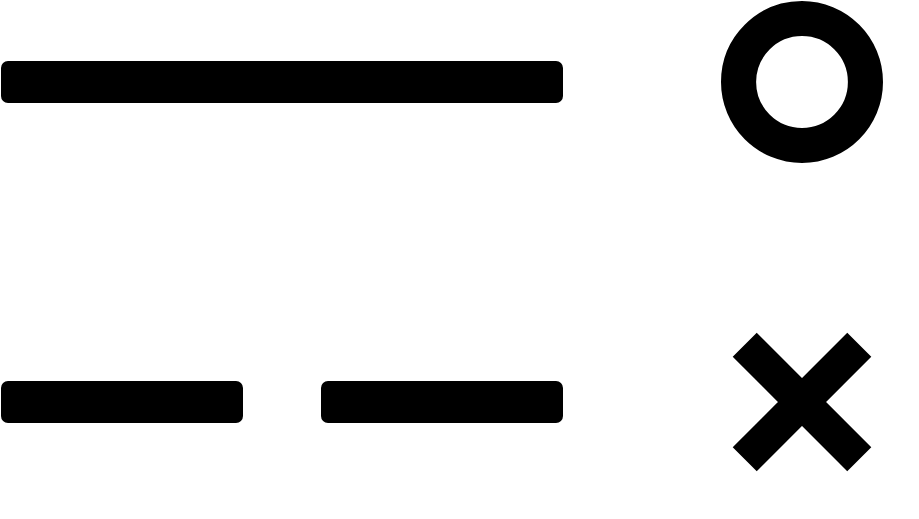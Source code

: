 <mxfile version="24.2.5" type="github">
  <diagram name="第 1 页" id="DQh3fc6psMyw85Z0XzZS">
    <mxGraphModel dx="1221" dy="777" grid="1" gridSize="10" guides="1" tooltips="1" connect="1" arrows="1" fold="1" page="1" pageScale="1" pageWidth="827" pageHeight="1169" math="0" shadow="0">
      <root>
        <mxCell id="0" />
        <mxCell id="1" parent="0" />
        <mxCell id="Wv-iVQrVYat-YHuMPyjr-1" value="" style="rounded=1;whiteSpace=wrap;html=1;gradientColor=none;fillColor=#000000;" vertex="1" parent="1">
          <mxGeometry x="160" y="350" width="120" height="20" as="geometry" />
        </mxCell>
        <mxCell id="Wv-iVQrVYat-YHuMPyjr-2" value="" style="rounded=1;whiteSpace=wrap;html=1;gradientColor=none;fillColor=#000000;" vertex="1" parent="1">
          <mxGeometry x="320" y="350" width="120" height="20" as="geometry" />
        </mxCell>
        <mxCell id="Wv-iVQrVYat-YHuMPyjr-3" value="" style="rounded=1;whiteSpace=wrap;html=1;gradientColor=none;fillColor=#000000;" vertex="1" parent="1">
          <mxGeometry x="160" y="190" width="280" height="20" as="geometry" />
        </mxCell>
        <mxCell id="Wv-iVQrVYat-YHuMPyjr-4" value="" style="shape=cross;whiteSpace=wrap;html=1;rotation=45;strokeColor=#000000;fillColor=#000000;" vertex="1" parent="1">
          <mxGeometry x="520" y="320" width="80" height="80" as="geometry" />
        </mxCell>
        <mxCell id="Wv-iVQrVYat-YHuMPyjr-5" value="" style="verticalLabelPosition=bottom;verticalAlign=top;html=1;shape=mxgraph.basic.donut;dx=16.56;fillColor=#000000;" vertex="1" parent="1">
          <mxGeometry x="520" y="160" width="80" height="80" as="geometry" />
        </mxCell>
      </root>
    </mxGraphModel>
  </diagram>
</mxfile>
